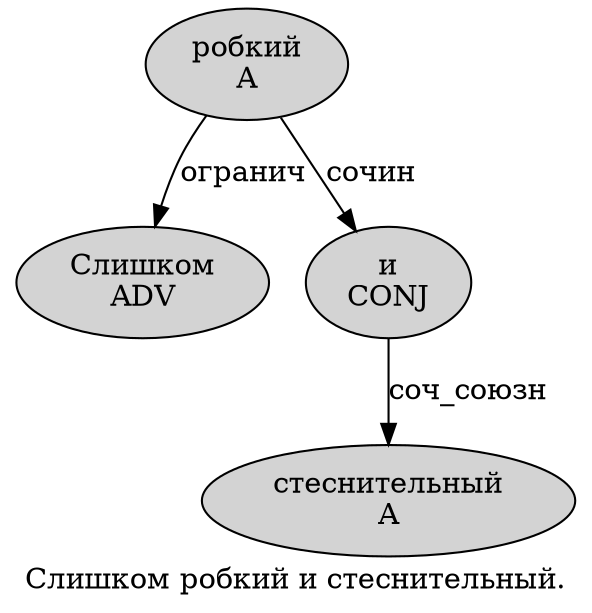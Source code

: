 digraph SENTENCE_1508 {
	graph [label="Слишком робкий и стеснительный."]
	node [style=filled]
		0 [label="Слишком
ADV" color="" fillcolor=lightgray penwidth=1 shape=ellipse]
		1 [label="робкий
A" color="" fillcolor=lightgray penwidth=1 shape=ellipse]
		2 [label="и
CONJ" color="" fillcolor=lightgray penwidth=1 shape=ellipse]
		3 [label="стеснительный
A" color="" fillcolor=lightgray penwidth=1 shape=ellipse]
			2 -> 3 [label="соч_союзн"]
			1 -> 0 [label="огранич"]
			1 -> 2 [label="сочин"]
}